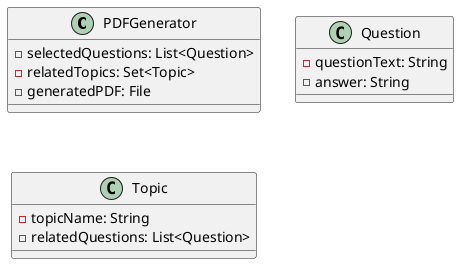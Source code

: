 @startuml
class PDFGenerator {
  - selectedQuestions: List<Question>
  - relatedTopics: Set<Topic>
  - generatedPDF: File
}

class Question {
  - questionText: String
  - answer: String
}

class Topic {
  - topicName: String
  - relatedQuestions: List<Question>
}
@enduml